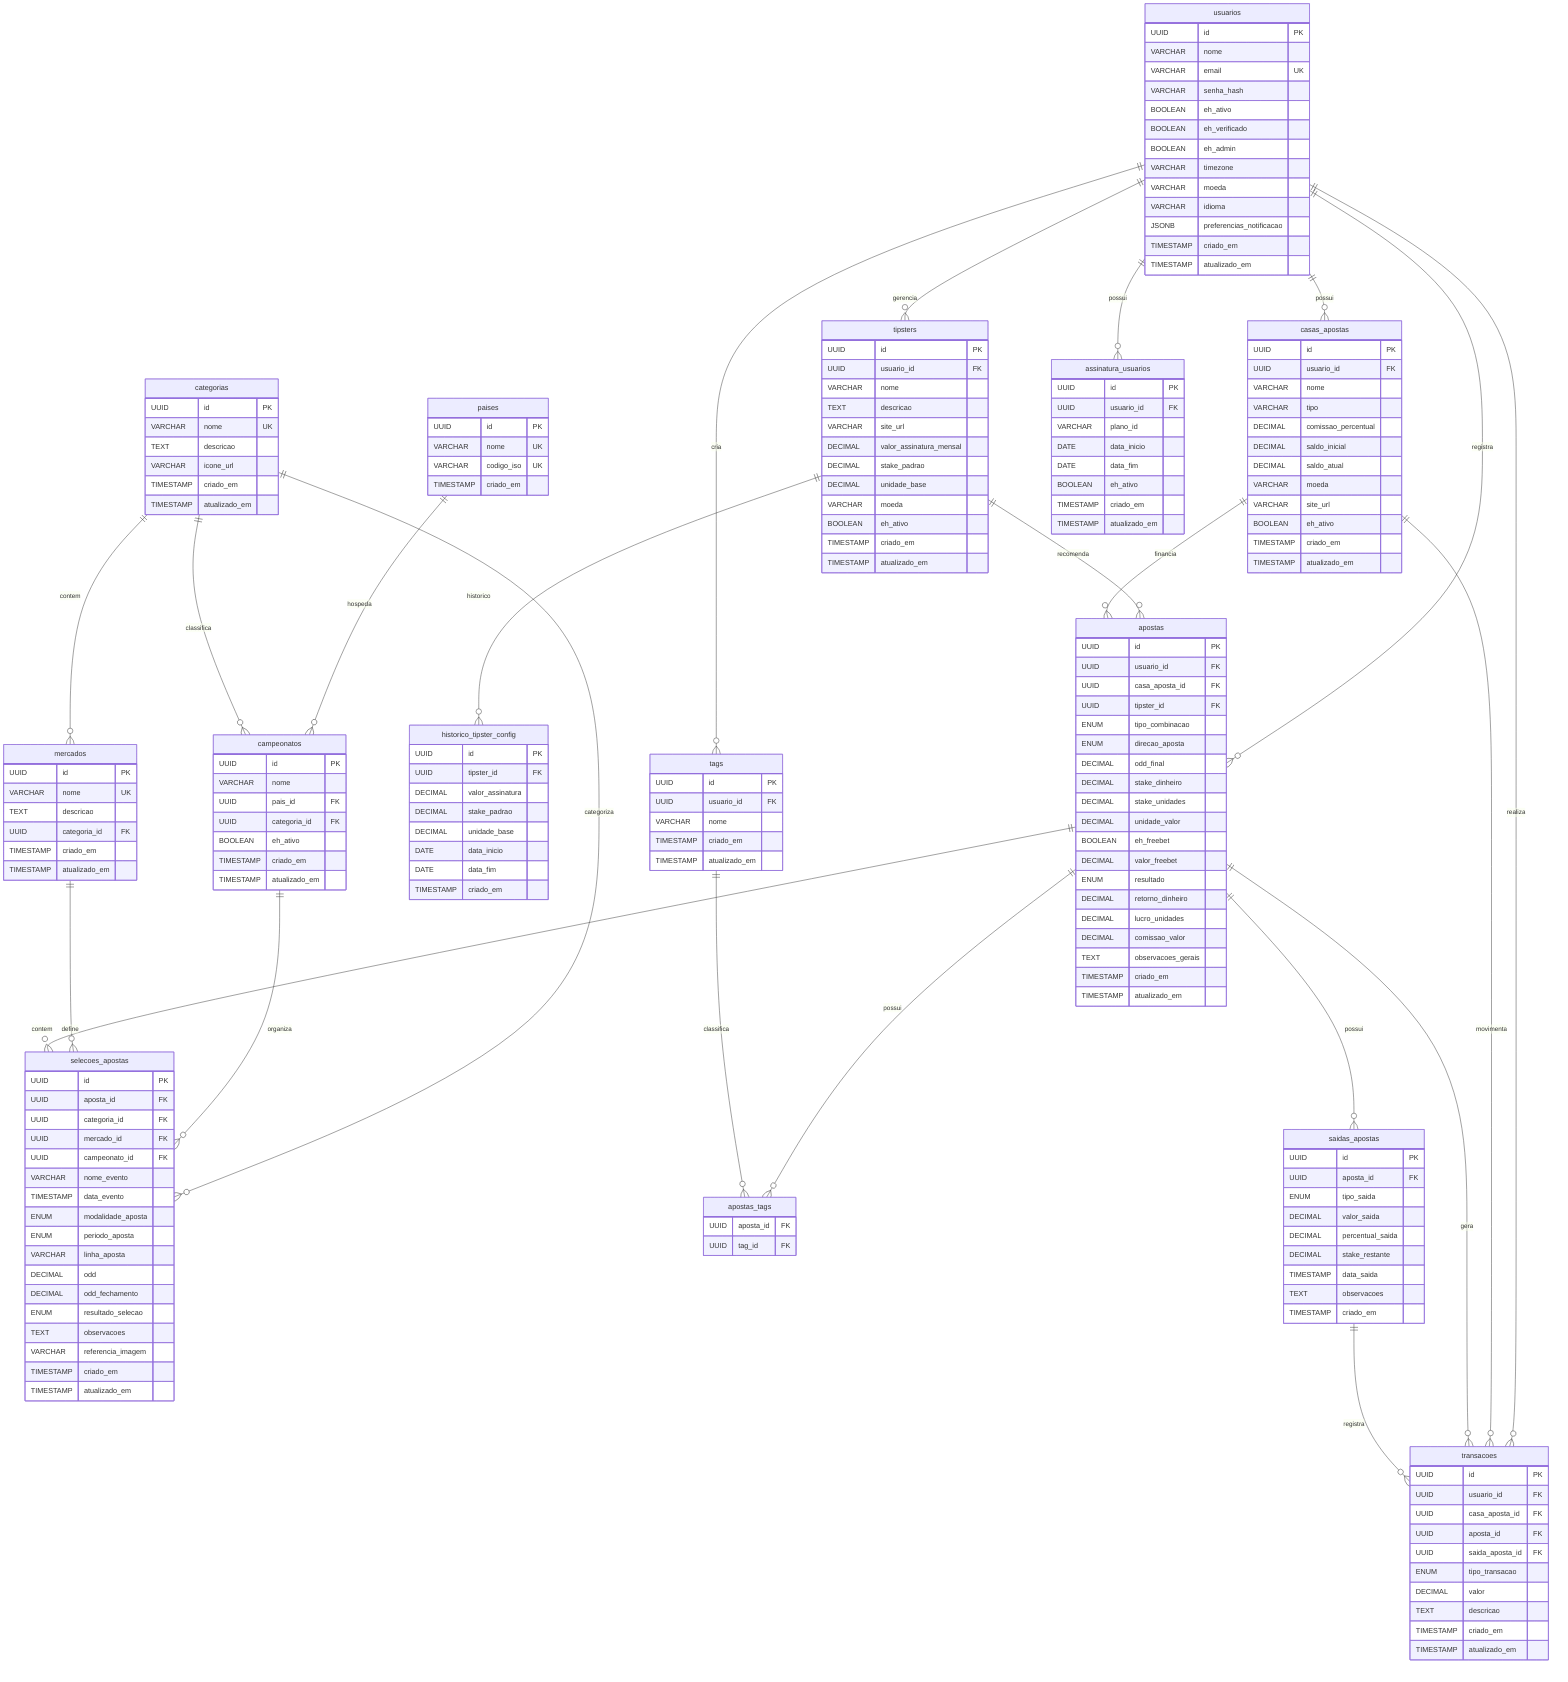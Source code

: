 erDiagram
    usuarios {
        UUID id PK
        VARCHAR nome
        VARCHAR email UK
        VARCHAR senha_hash
        BOOLEAN eh_ativo
        BOOLEAN eh_verificado
        BOOLEAN eh_admin
        VARCHAR timezone
        VARCHAR moeda
        VARCHAR idioma
        JSONB preferencias_notificacao
        TIMESTAMP criado_em
        TIMESTAMP atualizado_em
    }

    casas_apostas {
        UUID id PK
        UUID usuario_id FK
        VARCHAR nome
        VARCHAR tipo
        DECIMAL comissao_percentual
        DECIMAL saldo_inicial
        DECIMAL saldo_atual
        VARCHAR moeda
        VARCHAR site_url
        BOOLEAN eh_ativo
        TIMESTAMP criado_em
        TIMESTAMP atualizado_em
    }

    paises {
        UUID id PK
        VARCHAR nome UK
        VARCHAR codigo_iso UK
        TIMESTAMP criado_em
    }

    categorias {
        UUID id PK
        VARCHAR nome UK
        TEXT descricao
        VARCHAR icone_url
        TIMESTAMP criado_em
        TIMESTAMP atualizado_em
    }

    campeonatos {
        UUID id PK
        VARCHAR nome
        UUID pais_id FK
        UUID categoria_id FK
        BOOLEAN eh_ativo
        TIMESTAMP criado_em
        TIMESTAMP atualizado_em
    }

    mercados {
        UUID id PK
        VARCHAR nome UK
        TEXT descricao
        UUID categoria_id FK
        TIMESTAMP criado_em
        TIMESTAMP atualizado_em
    }

    tipsters {
        UUID id PK
        UUID usuario_id FK
        VARCHAR nome
        TEXT descricao
        VARCHAR site_url
        DECIMAL valor_assinatura_mensal
        DECIMAL stake_padrao
        DECIMAL unidade_base
        VARCHAR moeda
        BOOLEAN eh_ativo
        TIMESTAMP criado_em
        TIMESTAMP atualizado_em
    }

    historico_tipster_config {
        UUID id PK
        UUID tipster_id FK
        DECIMAL valor_assinatura
        DECIMAL stake_padrao
        DECIMAL unidade_base
        DATE data_inicio
        DATE data_fim
        TIMESTAMP criado_em
    }

    apostas {
        UUID id PK
        UUID usuario_id FK
        UUID casa_aposta_id FK
        UUID tipster_id FK
        ENUM tipo_combinacao
        ENUM direcao_aposta
        DECIMAL odd_final
        DECIMAL stake_dinheiro
        DECIMAL stake_unidades
        DECIMAL unidade_valor
        BOOLEAN eh_freebet
        DECIMAL valor_freebet
        ENUM resultado
        DECIMAL retorno_dinheiro
        DECIMAL lucro_unidades
        DECIMAL comissao_valor
        TEXT observacoes_gerais
        TIMESTAMP criado_em
        TIMESTAMP atualizado_em
    }

    selecoes_apostas {
        UUID id PK
        UUID aposta_id FK
        UUID categoria_id FK
        UUID mercado_id FK
        UUID campeonato_id FK
        VARCHAR nome_evento
        TIMESTAMP data_evento
        ENUM modalidade_aposta
        ENUM periodo_aposta
        VARCHAR linha_aposta
        DECIMAL odd
        DECIMAL odd_fechamento
        ENUM resultado_selecao
        TEXT observacoes
        VARCHAR referencia_imagem
        TIMESTAMP criado_em
        TIMESTAMP atualizado_em
    }

    tags {
        UUID id PK
        UUID usuario_id FK
        VARCHAR nome
        TIMESTAMP criado_em
        TIMESTAMP atualizado_em
    }

    apostas_tags {
        UUID aposta_id FK
        UUID tag_id FK
    }

    saidas_apostas {
        UUID id PK
        UUID aposta_id FK
        ENUM tipo_saida
        DECIMAL valor_saida
        DECIMAL percentual_saida
        DECIMAL stake_restante
        TIMESTAMP data_saida
        TEXT observacoes
        TIMESTAMP criado_em
    }

    transacoes {
        UUID id PK
        UUID usuario_id FK
        UUID casa_aposta_id FK
        UUID aposta_id FK
        UUID saida_aposta_id FK
        ENUM tipo_transacao
        DECIMAL valor
        TEXT descricao
        TIMESTAMP criado_em
        TIMESTAMP atualizado_em
    }

    assinatura_usuarios {
        UUID id PK
        UUID usuario_id FK
        VARCHAR plano_id
        DATE data_inicio
        DATE data_fim
        BOOLEAN eh_ativo
        TIMESTAMP criado_em
        TIMESTAMP atualizado_em
    }

    %% Relacionamentos
    usuarios ||--o{ casas_apostas : "possui"
    usuarios ||--o{ tipsters : "gerencia"
    usuarios ||--o{ tags : "cria"
    usuarios ||--o{ apostas : "registra"
    usuarios ||--o{ transacoes : "realiza"
    usuarios ||--o{ assinatura_usuarios : "possui"

    paises ||--o{ campeonatos : "hospeda"
    
    categorias ||--o{ mercados : "contem"
    categorias ||--o{ campeonatos : "classifica"
    categorias ||--o{ selecoes_apostas : "categoriza"
    
    campeonatos ||--o{ selecoes_apostas : "organiza"
    mercados ||--o{ selecoes_apostas : "define"
    
    tipsters ||--o{ historico_tipster_config : "historico"
    tipsters ||--o{ apostas : "recomenda"
    
    casas_apostas ||--o{ apostas : "financia"
    casas_apostas ||--o{ transacoes : "movimenta"

    apostas ||--o{ saidas_apostas : "possui"
    apostas ||--o{ selecoes_apostas : "contem"
    apostas ||--o{ apostas_tags : "possui"
    apostas ||--o{ transacoes : "gera"
    
    saidas_apostas ||--o{ transacoes : "registra"
    tags ||--o{ apostas_tags : "classifica"